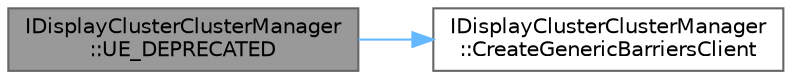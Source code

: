 digraph "IDisplayClusterClusterManager::UE_DEPRECATED"
{
 // INTERACTIVE_SVG=YES
 // LATEX_PDF_SIZE
  bgcolor="transparent";
  edge [fontname=Helvetica,fontsize=10,labelfontname=Helvetica,labelfontsize=10];
  node [fontname=Helvetica,fontsize=10,shape=box,height=0.2,width=0.4];
  rankdir="LR";
  Node1 [id="Node000001",label="IDisplayClusterClusterManager\l::UE_DEPRECATED",height=0.2,width=0.4,color="gray40", fillcolor="grey60", style="filled", fontcolor="black",tooltip=" "];
  Node1 -> Node2 [id="edge1_Node000001_Node000002",color="steelblue1",style="solid",tooltip=" "];
  Node2 [id="Node000002",label="IDisplayClusterClusterManager\l::CreateGenericBarriersClient",height=0.2,width=0.4,color="grey40", fillcolor="white", style="filled",URL="$db/d1e/classIDisplayClusterClusterManager.html#a6099ab8e601badbd46aa2fb604953f69",tooltip="Creates a general purpose barriers interface."];
}
